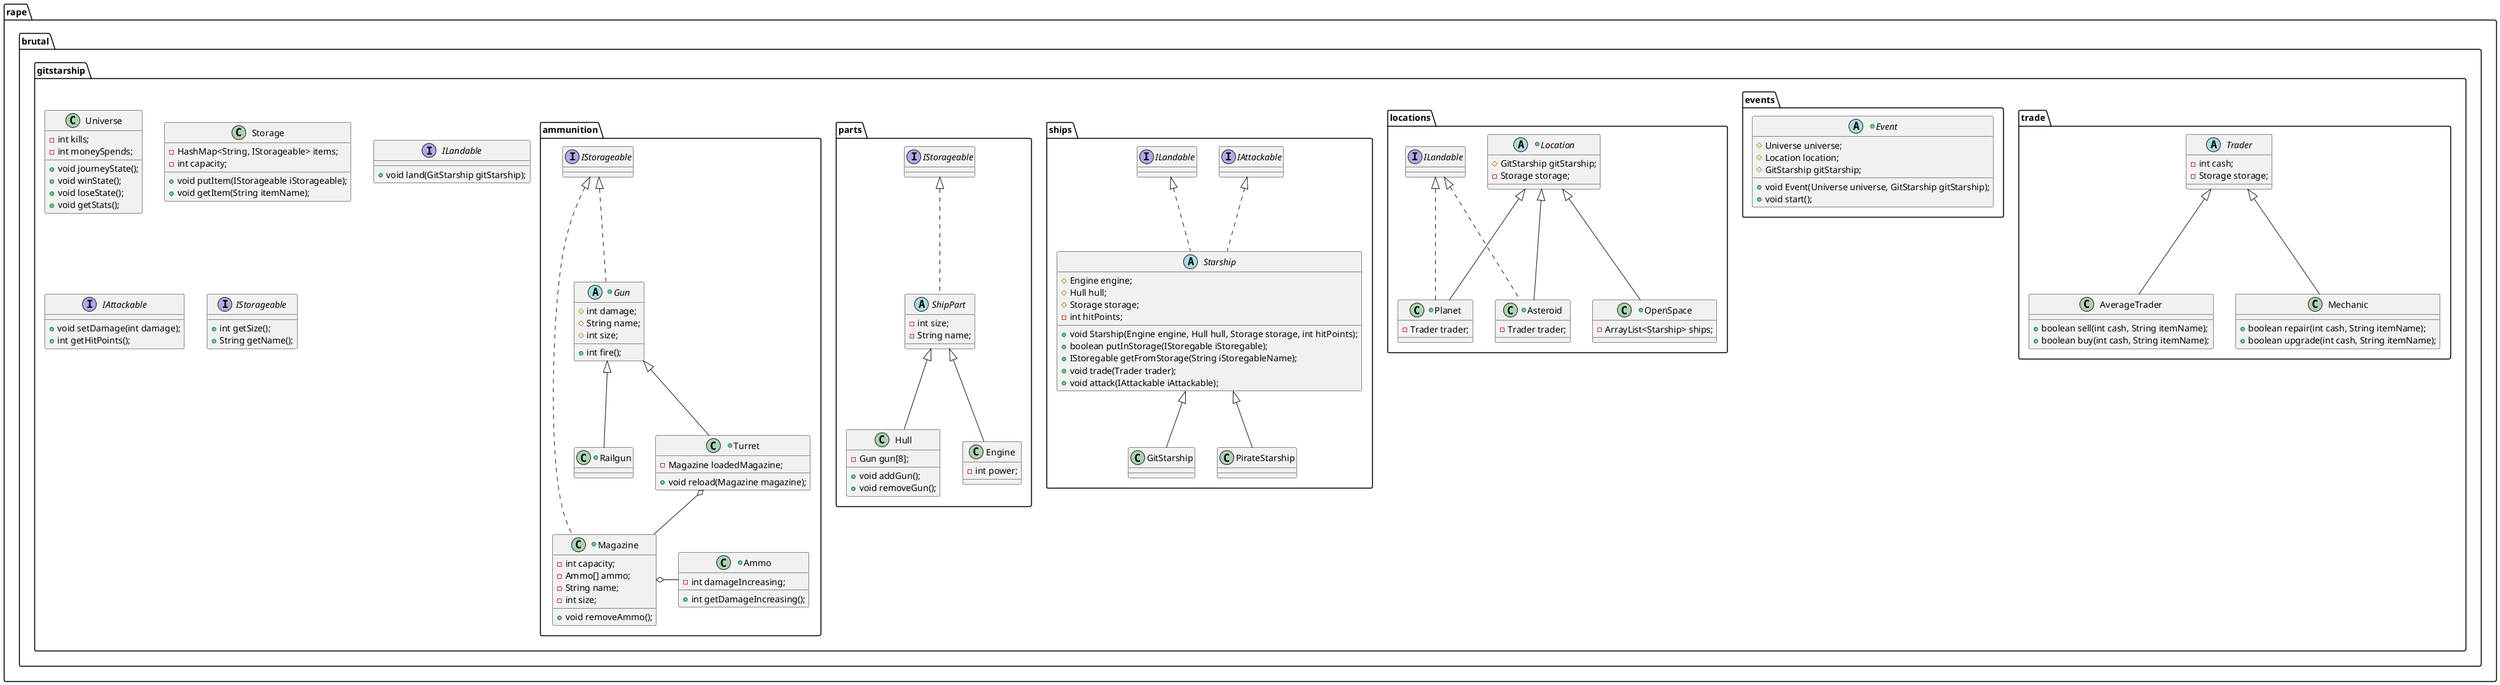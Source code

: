 @startuml

package rape.brutal.gitstarship {

    class Universe {
        -int kills;
        -int moneySpends;
        +void journeyState();
        +void winState();
        +void loseState();
        +void getStats();
    }

    class Storage {
        -HashMap<String, IStorageable> items;
        -int capacity;
        +void putItem(IStorageable iStorageable);
        +void getItem(String itemName);
    }

    package trade {

        abstract class Trader {
            -int cash;
            -Storage storage;
        }

        class AverageTrader extends Trader {
            +boolean sell(int cash, String itemName);
            +boolean buy(int cash, String itemName);
        }

        class Mechanic extends Trader {
            +boolean repair(int cash, String itemName);
            +boolean upgrade(int cash, String itemName);
        }

    }

    package events {

        +abstract class Event {
            #Universe universe;
            #Location location;
            #GitStarship gitStarship;

            +void Event(Universe universe, GitStarship gitStarship);
            +void start();
        }

    }

    interface ILandable {
        +void land(GitStarship gitStarship);
    }

    package locations {

        +abstract class Location {
            #GitStarship gitStarship;
            -Storage storage;
        }

        +class Planet extends Location implements ILandable {
            -Trader trader;
        }

        +class Asteroid extends Location  implements ILandable {
            -Trader trader;
        }

        +class OpenSpace extends Location {
            -ArrayList<Starship> ships;
        }

    }

    interface IAttackable {
        +void setDamage(int damage);
        +int getHitPoints();
    }

    package ships {

        Starship <|-- GitStarship
        Starship <|-- PirateStarship

        abstract class Starship implements IAttackable, ILandable {
            #Engine engine;
            #Hull hull;
            #Storage storage;
            -int hitPoints;

            +void Starship(Engine engine, Hull hull, Storage storage, int hitPoints);
            +boolean putInStorage(IStoregable iStoregable);
            +IStoregable getFromStorage(String iStoregableName);
            +void trade(Trader trader);
            +void attack(IAttackable iAttackable);
        }

        class GitStarship {

        }

        class PirateStarship {

        }

    }

    interface IStorageable {
        +int getSize();
        +String getName();
    }

    package parts {

        abstract class ShipPart implements IStorageable {
            -int size;
            -String name;
        }

        class Hull extends ShipPart {
            -Gun gun[8];
            +void addGun();
            +void removeGun();
        }

        class Engine extends ShipPart {
            -int power;
        }

    }

    package ammunition {

        Turret o-- Magazine
        Magazine o- Ammo

        +abstract class Gun implements IStorageable {
            #int damage;
            #String name;
            #int size;

            +int fire();
        }

        +class Turret extends Gun {
            -Magazine loadedMagazine;

            +void reload(Magazine magazine);
        }

        +class Railgun extends Gun {

        }

        +class Magazine implements IStorageable {
            -int capacity;
            -Ammo[] ammo;
            -String name;
            -int size;

            +void removeAmmo();
        }

        +class Ammo {
            -int damageIncreasing;

            +int getDamageIncreasing();
        }

    }

}

@enduml